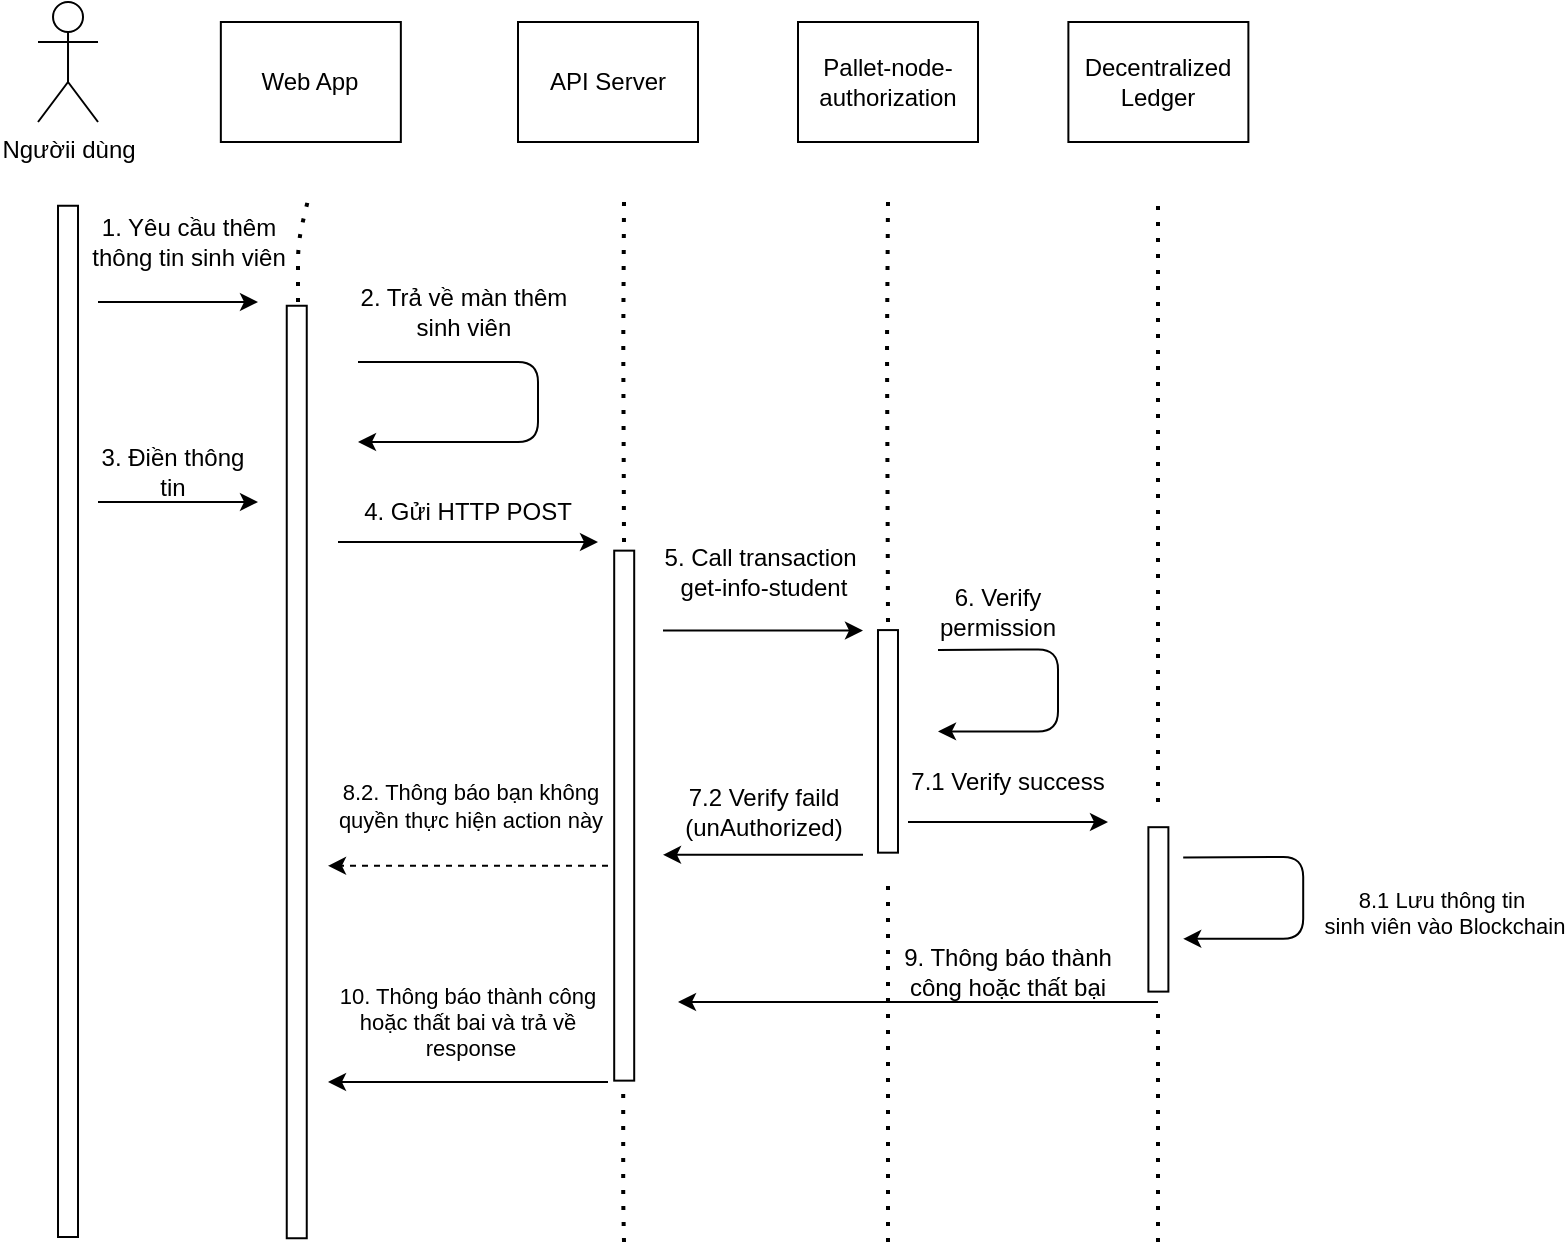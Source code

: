 <mxfile>
    <diagram id="C7IWXKRQYMoHOL66yi7n" name="Page-1">
        <mxGraphModel dx="1058" dy="773" grid="1" gridSize="10" guides="1" tooltips="1" connect="1" arrows="1" fold="1" page="1" pageScale="1" pageWidth="850" pageHeight="1100" math="0" shadow="0">
            <root>
                <mxCell id="0"/>
                <mxCell id="1" parent="0"/>
                <mxCell id="61" value="Ngườii dùng" style="shape=umlActor;verticalLabelPosition=bottom;verticalAlign=top;html=1;outlineConnect=0;" vertex="1" parent="1">
                    <mxGeometry x="30.01" y="60" width="30" height="60" as="geometry"/>
                </mxCell>
                <mxCell id="62" value="Web App" style="rounded=0;whiteSpace=wrap;html=1;" vertex="1" parent="1">
                    <mxGeometry x="121.42" y="70" width="90" height="60" as="geometry"/>
                </mxCell>
                <mxCell id="63" value="API Server" style="rounded=0;whiteSpace=wrap;html=1;" vertex="1" parent="1">
                    <mxGeometry x="270" y="70" width="90" height="60" as="geometry"/>
                </mxCell>
                <mxCell id="64" value="Pallet-node-authorization" style="rounded=0;whiteSpace=wrap;html=1;" vertex="1" parent="1">
                    <mxGeometry x="410" y="70" width="90" height="60" as="geometry"/>
                </mxCell>
                <mxCell id="65" value="Decentralized Ledger" style="rounded=0;whiteSpace=wrap;html=1;" vertex="1" parent="1">
                    <mxGeometry x="545.19" y="70" width="90" height="60" as="geometry"/>
                </mxCell>
                <mxCell id="66" value="" style="fontStyle=1;rotation=90;" vertex="1" parent="1">
                    <mxGeometry x="-212.81" y="414.69" width="515.63" height="10" as="geometry"/>
                </mxCell>
                <mxCell id="67" value="" style="endArrow=none;dashed=1;html=1;dashPattern=1 3;strokeWidth=2;entryX=1;entryY=-0.025;entryDx=0;entryDy=0;entryPerimeter=0;" edge="1" parent="1" target="70">
                    <mxGeometry width="50" height="50" relative="1" as="geometry">
                        <mxPoint x="160" y="210" as="sourcePoint"/>
                        <mxPoint x="160" y="150" as="targetPoint"/>
                        <Array as="points">
                            <mxPoint x="160" y="180"/>
                        </Array>
                    </mxGeometry>
                </mxCell>
                <mxCell id="68" value="" style="fontStyle=1;rotation=90;" vertex="1" parent="1">
                    <mxGeometry x="-73.75" y="440" width="466.25" height="10" as="geometry"/>
                </mxCell>
                <mxCell id="69" value="" style="endArrow=classic;html=1;" edge="1" parent="1">
                    <mxGeometry width="50" height="50" relative="1" as="geometry">
                        <mxPoint x="60" y="210" as="sourcePoint"/>
                        <mxPoint x="140" y="210" as="targetPoint"/>
                    </mxGeometry>
                </mxCell>
                <mxCell id="70" value="1. Yêu cầu thêm&lt;br&gt;thông tin sinh viên" style="text;html=1;align=center;verticalAlign=middle;resizable=0;points=[];autosize=1;strokeColor=none;fillColor=none;" vertex="1" parent="1">
                    <mxGeometry x="45" y="160" width="120" height="40" as="geometry"/>
                </mxCell>
                <mxCell id="71" value="" style="endArrow=none;dashed=1;html=1;dashPattern=1 3;strokeWidth=2;" edge="1" parent="1">
                    <mxGeometry width="50" height="50" relative="1" as="geometry">
                        <mxPoint x="323" y="330" as="sourcePoint"/>
                        <mxPoint x="323" y="160" as="targetPoint"/>
                        <Array as="points">
                            <mxPoint x="322.63" y="230"/>
                        </Array>
                    </mxGeometry>
                </mxCell>
                <mxCell id="74" value="" style="fontStyle=1;rotation=90;" vertex="1" parent="1">
                    <mxGeometry x="190.6" y="461.82" width="265" height="10" as="geometry"/>
                </mxCell>
                <mxCell id="75" value="" style="endArrow=none;dashed=1;html=1;dashPattern=1 3;strokeWidth=2;" edge="1" parent="1">
                    <mxGeometry width="50" height="50" relative="1" as="geometry">
                        <mxPoint x="455" y="370" as="sourcePoint"/>
                        <mxPoint x="455" y="160" as="targetPoint"/>
                        <Array as="points">
                            <mxPoint x="454.5" y="230"/>
                        </Array>
                    </mxGeometry>
                </mxCell>
                <mxCell id="76" value="" style="fontStyle=1;rotation=90;" vertex="1" parent="1">
                    <mxGeometry x="399.35" y="424.69" width="111.29" height="10" as="geometry"/>
                </mxCell>
                <mxCell id="77" value="" style="endArrow=classic;html=1;" edge="1" parent="1">
                    <mxGeometry width="50" height="50" relative="1" as="geometry">
                        <mxPoint x="342.5" y="374.27" as="sourcePoint"/>
                        <mxPoint x="442.5" y="374.27" as="targetPoint"/>
                    </mxGeometry>
                </mxCell>
                <mxCell id="79" value="" style="endArrow=none;dashed=1;html=1;dashPattern=1 3;strokeWidth=2;" edge="1" parent="1">
                    <mxGeometry width="50" height="50" relative="1" as="geometry">
                        <mxPoint x="590" y="460" as="sourcePoint"/>
                        <mxPoint x="590" y="160" as="targetPoint"/>
                        <Array as="points">
                            <mxPoint x="590" y="230"/>
                        </Array>
                    </mxGeometry>
                </mxCell>
                <mxCell id="80" value="" style="fontStyle=1;rotation=90;" vertex="1" parent="1">
                    <mxGeometry x="549.09" y="508.7" width="82.21" height="10" as="geometry"/>
                </mxCell>
                <mxCell id="81" value="" style="endArrow=none;dashed=1;html=1;dashPattern=1 3;strokeWidth=2;" edge="1" parent="1">
                    <mxGeometry width="50" height="50" relative="1" as="geometry">
                        <mxPoint x="590" y="680" as="sourcePoint"/>
                        <mxPoint x="590" y="560" as="targetPoint"/>
                        <Array as="points"/>
                    </mxGeometry>
                </mxCell>
                <mxCell id="82" value="" style="endArrow=classic;html=1;dashed=1;" edge="1" parent="1">
                    <mxGeometry width="50" height="50" relative="1" as="geometry">
                        <mxPoint x="315" y="491.91" as="sourcePoint"/>
                        <mxPoint x="175" y="491.91" as="targetPoint"/>
                    </mxGeometry>
                </mxCell>
                <mxCell id="83" value="8.2. Thông báo bạn không&lt;br&gt;quyền thực hiện action này" style="edgeLabel;html=1;align=center;verticalAlign=middle;resizable=0;points=[];" vertex="1" connectable="0" parent="82">
                    <mxGeometry x="0.539" y="-3" relative="1" as="geometry">
                        <mxPoint x="38" y="-27" as="offset"/>
                    </mxGeometry>
                </mxCell>
                <mxCell id="84" value="" style="endArrow=classic;html=1;" edge="1" parent="1">
                    <mxGeometry width="50" height="50" relative="1" as="geometry">
                        <mxPoint x="602.6" y="487.72" as="sourcePoint"/>
                        <mxPoint x="602.6" y="528.41" as="targetPoint"/>
                        <Array as="points">
                            <mxPoint x="662.6" y="487.41"/>
                            <mxPoint x="662.6" y="528.41"/>
                        </Array>
                    </mxGeometry>
                </mxCell>
                <mxCell id="85" value="&lt;br&gt;8.1 Lưu thông tin&amp;nbsp;&lt;br&gt;sinh viên vào Blockchain" style="edgeLabel;html=1;align=center;verticalAlign=middle;resizable=0;points=[];" vertex="1" connectable="0" parent="84">
                    <mxGeometry x="-0.3" y="1" relative="1" as="geometry">
                        <mxPoint x="74" y="22" as="offset"/>
                    </mxGeometry>
                </mxCell>
                <mxCell id="86" value="5. Call transaction&amp;nbsp; get-info-student" style="text;html=1;strokeColor=none;fillColor=none;align=center;verticalAlign=middle;whiteSpace=wrap;rounded=0;" vertex="1" parent="1">
                    <mxGeometry x="337.5" y="330" width="110" height="30" as="geometry"/>
                </mxCell>
                <mxCell id="87" value="" style="endArrow=classic;html=1;" edge="1" parent="1">
                    <mxGeometry width="50" height="50" relative="1" as="geometry">
                        <mxPoint x="480" y="384" as="sourcePoint"/>
                        <mxPoint x="480" y="424.69" as="targetPoint"/>
                        <Array as="points">
                            <mxPoint x="540" y="383.69"/>
                            <mxPoint x="540" y="424.69"/>
                        </Array>
                    </mxGeometry>
                </mxCell>
                <mxCell id="88" value="6. Verify permission" style="text;html=1;strokeColor=none;fillColor=none;align=center;verticalAlign=middle;whiteSpace=wrap;rounded=0;" vertex="1" parent="1">
                    <mxGeometry x="480" y="350" width="60" height="30" as="geometry"/>
                </mxCell>
                <mxCell id="89" value="" style="endArrow=classic;html=1;" edge="1" parent="1">
                    <mxGeometry width="50" height="50" relative="1" as="geometry">
                        <mxPoint x="465" y="470" as="sourcePoint"/>
                        <mxPoint x="565" y="470" as="targetPoint"/>
                    </mxGeometry>
                </mxCell>
                <mxCell id="90" value="7.1 Verify success" style="text;html=1;strokeColor=none;fillColor=none;align=center;verticalAlign=middle;whiteSpace=wrap;rounded=0;" vertex="1" parent="1">
                    <mxGeometry x="465" y="434.69" width="100" height="30" as="geometry"/>
                </mxCell>
                <mxCell id="91" value="" style="endArrow=classic;html=1;" edge="1" parent="1">
                    <mxGeometry width="50" height="50" relative="1" as="geometry">
                        <mxPoint x="442.5" y="486.41" as="sourcePoint"/>
                        <mxPoint x="342.5" y="486.41" as="targetPoint"/>
                    </mxGeometry>
                </mxCell>
                <mxCell id="92" value="7.2 Verify faild&lt;br&gt;(unAuthorized)" style="text;html=1;strokeColor=none;fillColor=none;align=center;verticalAlign=middle;whiteSpace=wrap;rounded=0;" vertex="1" parent="1">
                    <mxGeometry x="342.5" y="450" width="100" height="30" as="geometry"/>
                </mxCell>
                <mxCell id="93" value="" style="endArrow=classic;html=1;" edge="1" parent="1">
                    <mxGeometry width="50" height="50" relative="1" as="geometry">
                        <mxPoint x="590" y="560" as="sourcePoint"/>
                        <mxPoint x="350" y="560" as="targetPoint"/>
                    </mxGeometry>
                </mxCell>
                <mxCell id="94" value="9. Thông báo thành công hoặc thất bại" style="text;html=1;strokeColor=none;fillColor=none;align=center;verticalAlign=middle;whiteSpace=wrap;rounded=0;" vertex="1" parent="1">
                    <mxGeometry x="460" y="530" width="110" height="30" as="geometry"/>
                </mxCell>
                <mxCell id="96" value="" style="endArrow=none;dashed=1;html=1;dashPattern=1 3;strokeWidth=2;" edge="1" parent="1">
                    <mxGeometry width="50" height="50" relative="1" as="geometry">
                        <mxPoint x="323" y="680" as="sourcePoint"/>
                        <mxPoint x="322.6" y="600" as="targetPoint"/>
                        <Array as="points">
                            <mxPoint x="322.6" y="660"/>
                        </Array>
                    </mxGeometry>
                </mxCell>
                <mxCell id="97" value="" style="endArrow=classic;html=1;" edge="1" parent="1">
                    <mxGeometry width="50" height="50" relative="1" as="geometry">
                        <mxPoint x="315" y="600" as="sourcePoint"/>
                        <mxPoint x="175" y="600" as="targetPoint"/>
                    </mxGeometry>
                </mxCell>
                <mxCell id="98" value="10. Thông báo thành công&amp;nbsp;&lt;br&gt;hoặc thất bai và trả về&amp;nbsp;&lt;br&gt;response" style="edgeLabel;html=1;align=center;verticalAlign=middle;resizable=0;points=[];" vertex="1" connectable="0" parent="97">
                    <mxGeometry x="0.539" y="-3" relative="1" as="geometry">
                        <mxPoint x="38" y="-27" as="offset"/>
                    </mxGeometry>
                </mxCell>
                <mxCell id="100" value="2. Trả về màn thêm&lt;br&gt;sinh viên" style="text;html=1;strokeColor=none;fillColor=none;align=center;verticalAlign=middle;whiteSpace=wrap;rounded=0;" vertex="1" parent="1">
                    <mxGeometry x="182.82" y="200" width="120" height="30" as="geometry"/>
                </mxCell>
                <mxCell id="103" value="" style="endArrow=classic;html=1;" edge="1" parent="1">
                    <mxGeometry x="-0.182" y="-20" width="50" height="50" relative="1" as="geometry">
                        <mxPoint x="190" y="240" as="sourcePoint"/>
                        <mxPoint x="190" y="280" as="targetPoint"/>
                        <Array as="points">
                            <mxPoint x="280" y="240"/>
                            <mxPoint x="280" y="280"/>
                        </Array>
                        <mxPoint x="20" y="-20" as="offset"/>
                    </mxGeometry>
                </mxCell>
                <mxCell id="104" value="" style="endArrow=classic;html=1;" edge="1" parent="1">
                    <mxGeometry width="50" height="50" relative="1" as="geometry">
                        <mxPoint x="60" y="310" as="sourcePoint"/>
                        <mxPoint x="140" y="310" as="targetPoint"/>
                    </mxGeometry>
                </mxCell>
                <mxCell id="105" value="3. Điền thông tin" style="text;html=1;strokeColor=none;fillColor=none;align=center;verticalAlign=middle;whiteSpace=wrap;rounded=0;" vertex="1" parent="1">
                    <mxGeometry x="60" y="280" width="75" height="30" as="geometry"/>
                </mxCell>
                <mxCell id="106" value="" style="endArrow=classic;html=1;" edge="1" parent="1">
                    <mxGeometry width="50" height="50" relative="1" as="geometry">
                        <mxPoint x="180" y="330" as="sourcePoint"/>
                        <mxPoint x="310" y="330" as="targetPoint"/>
                    </mxGeometry>
                </mxCell>
                <mxCell id="107" value="4. Gửi HTTP POST" style="text;html=1;strokeColor=none;fillColor=none;align=center;verticalAlign=middle;whiteSpace=wrap;rounded=0;" vertex="1" parent="1">
                    <mxGeometry x="190" y="300" width="110" height="30" as="geometry"/>
                </mxCell>
                <mxCell id="109" value="" style="endArrow=none;dashed=1;html=1;dashPattern=1 3;strokeWidth=2;" edge="1" parent="1">
                    <mxGeometry width="50" height="50" relative="1" as="geometry">
                        <mxPoint x="455" y="680" as="sourcePoint"/>
                        <mxPoint x="455.0" y="497.41" as="targetPoint"/>
                        <Array as="points">
                            <mxPoint x="455.0" y="557.41"/>
                        </Array>
                    </mxGeometry>
                </mxCell>
            </root>
        </mxGraphModel>
    </diagram>
</mxfile>